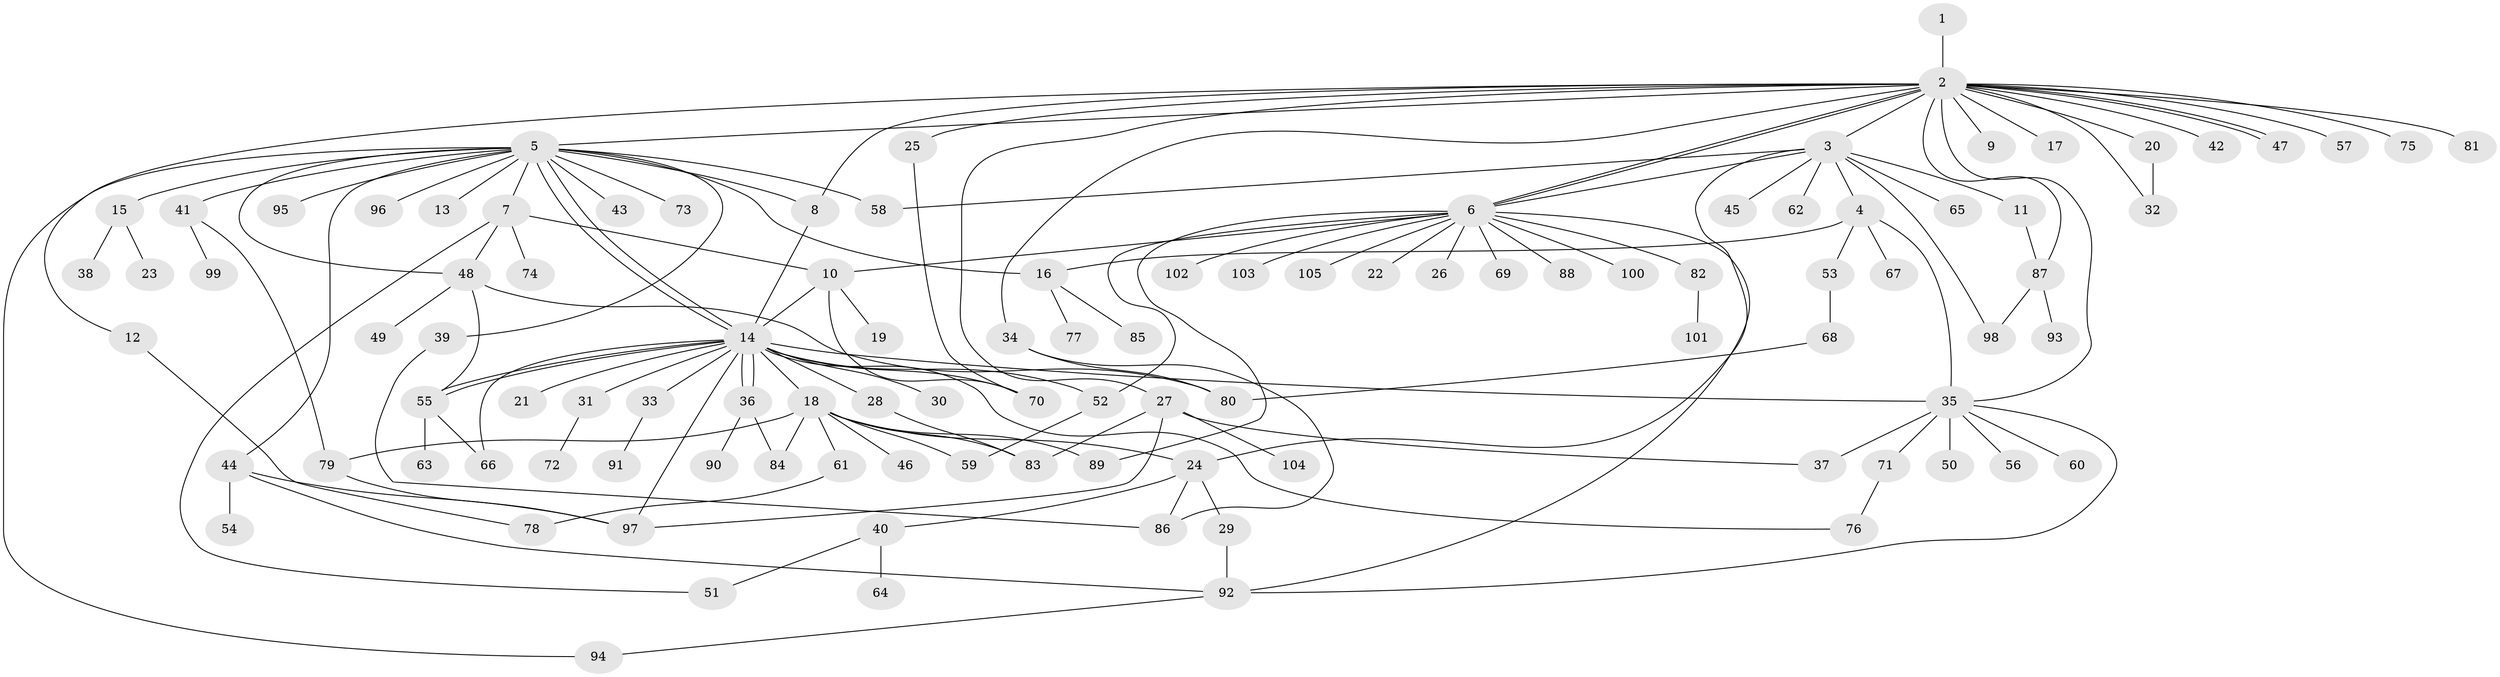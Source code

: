 // coarse degree distribution, {1: 0.5, 22: 0.01282051282051282, 9: 0.02564102564102564, 12: 0.01282051282051282, 16: 0.01282051282051282, 15: 0.01282051282051282, 8: 0.01282051282051282, 17: 0.01282051282051282, 2: 0.21794871794871795, 3: 0.10256410256410256, 6: 0.01282051282051282, 4: 0.05128205128205128, 5: 0.01282051282051282}
// Generated by graph-tools (version 1.1) at 2025/41/03/06/25 10:41:50]
// undirected, 105 vertices, 149 edges
graph export_dot {
graph [start="1"]
  node [color=gray90,style=filled];
  1;
  2;
  3;
  4;
  5;
  6;
  7;
  8;
  9;
  10;
  11;
  12;
  13;
  14;
  15;
  16;
  17;
  18;
  19;
  20;
  21;
  22;
  23;
  24;
  25;
  26;
  27;
  28;
  29;
  30;
  31;
  32;
  33;
  34;
  35;
  36;
  37;
  38;
  39;
  40;
  41;
  42;
  43;
  44;
  45;
  46;
  47;
  48;
  49;
  50;
  51;
  52;
  53;
  54;
  55;
  56;
  57;
  58;
  59;
  60;
  61;
  62;
  63;
  64;
  65;
  66;
  67;
  68;
  69;
  70;
  71;
  72;
  73;
  74;
  75;
  76;
  77;
  78;
  79;
  80;
  81;
  82;
  83;
  84;
  85;
  86;
  87;
  88;
  89;
  90;
  91;
  92;
  93;
  94;
  95;
  96;
  97;
  98;
  99;
  100;
  101;
  102;
  103;
  104;
  105;
  1 -- 2;
  2 -- 3;
  2 -- 5;
  2 -- 6;
  2 -- 6;
  2 -- 8;
  2 -- 9;
  2 -- 12;
  2 -- 17;
  2 -- 20;
  2 -- 25;
  2 -- 27;
  2 -- 32;
  2 -- 34;
  2 -- 35;
  2 -- 42;
  2 -- 47;
  2 -- 47;
  2 -- 57;
  2 -- 75;
  2 -- 81;
  2 -- 87;
  3 -- 4;
  3 -- 6;
  3 -- 11;
  3 -- 24;
  3 -- 45;
  3 -- 58;
  3 -- 62;
  3 -- 65;
  3 -- 98;
  4 -- 16;
  4 -- 35;
  4 -- 53;
  4 -- 67;
  5 -- 7;
  5 -- 8;
  5 -- 13;
  5 -- 14;
  5 -- 14;
  5 -- 15;
  5 -- 16;
  5 -- 39;
  5 -- 41;
  5 -- 43;
  5 -- 44;
  5 -- 48;
  5 -- 58;
  5 -- 73;
  5 -- 94;
  5 -- 95;
  5 -- 96;
  6 -- 10;
  6 -- 22;
  6 -- 26;
  6 -- 52;
  6 -- 69;
  6 -- 82;
  6 -- 88;
  6 -- 89;
  6 -- 92;
  6 -- 100;
  6 -- 102;
  6 -- 103;
  6 -- 105;
  7 -- 10;
  7 -- 48;
  7 -- 51;
  7 -- 74;
  8 -- 14;
  10 -- 14;
  10 -- 19;
  10 -- 70;
  11 -- 87;
  12 -- 78;
  14 -- 18;
  14 -- 21;
  14 -- 28;
  14 -- 30;
  14 -- 31;
  14 -- 33;
  14 -- 35;
  14 -- 36;
  14 -- 36;
  14 -- 52;
  14 -- 55;
  14 -- 55;
  14 -- 66;
  14 -- 70;
  14 -- 76;
  14 -- 97;
  15 -- 23;
  15 -- 38;
  16 -- 77;
  16 -- 85;
  18 -- 24;
  18 -- 46;
  18 -- 59;
  18 -- 61;
  18 -- 79;
  18 -- 83;
  18 -- 84;
  18 -- 89;
  20 -- 32;
  24 -- 29;
  24 -- 40;
  24 -- 86;
  25 -- 70;
  27 -- 37;
  27 -- 83;
  27 -- 97;
  27 -- 104;
  28 -- 83;
  29 -- 92;
  31 -- 72;
  33 -- 91;
  34 -- 80;
  34 -- 86;
  35 -- 37;
  35 -- 50;
  35 -- 56;
  35 -- 60;
  35 -- 71;
  35 -- 92;
  36 -- 84;
  36 -- 90;
  39 -- 86;
  40 -- 51;
  40 -- 64;
  41 -- 79;
  41 -- 99;
  44 -- 54;
  44 -- 92;
  44 -- 97;
  48 -- 49;
  48 -- 55;
  48 -- 80;
  52 -- 59;
  53 -- 68;
  55 -- 63;
  55 -- 66;
  61 -- 78;
  68 -- 80;
  71 -- 76;
  79 -- 97;
  82 -- 101;
  87 -- 93;
  87 -- 98;
  92 -- 94;
}

